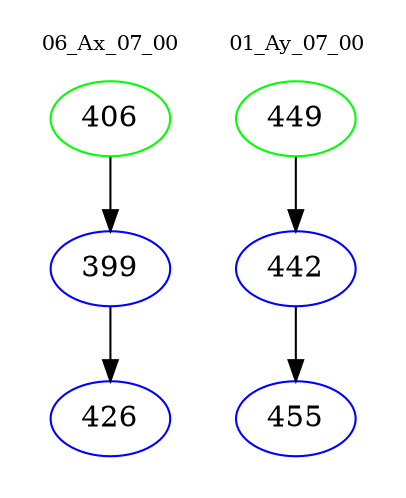 digraph{
subgraph cluster_0 {
color = white
label = "06_Ax_07_00";
fontsize=10;
T0_406 [label="406", color="green"]
T0_406 -> T0_399 [color="black"]
T0_399 [label="399", color="blue"]
T0_399 -> T0_426 [color="black"]
T0_426 [label="426", color="blue"]
}
subgraph cluster_1 {
color = white
label = "01_Ay_07_00";
fontsize=10;
T1_449 [label="449", color="green"]
T1_449 -> T1_442 [color="black"]
T1_442 [label="442", color="blue"]
T1_442 -> T1_455 [color="black"]
T1_455 [label="455", color="blue"]
}
}
